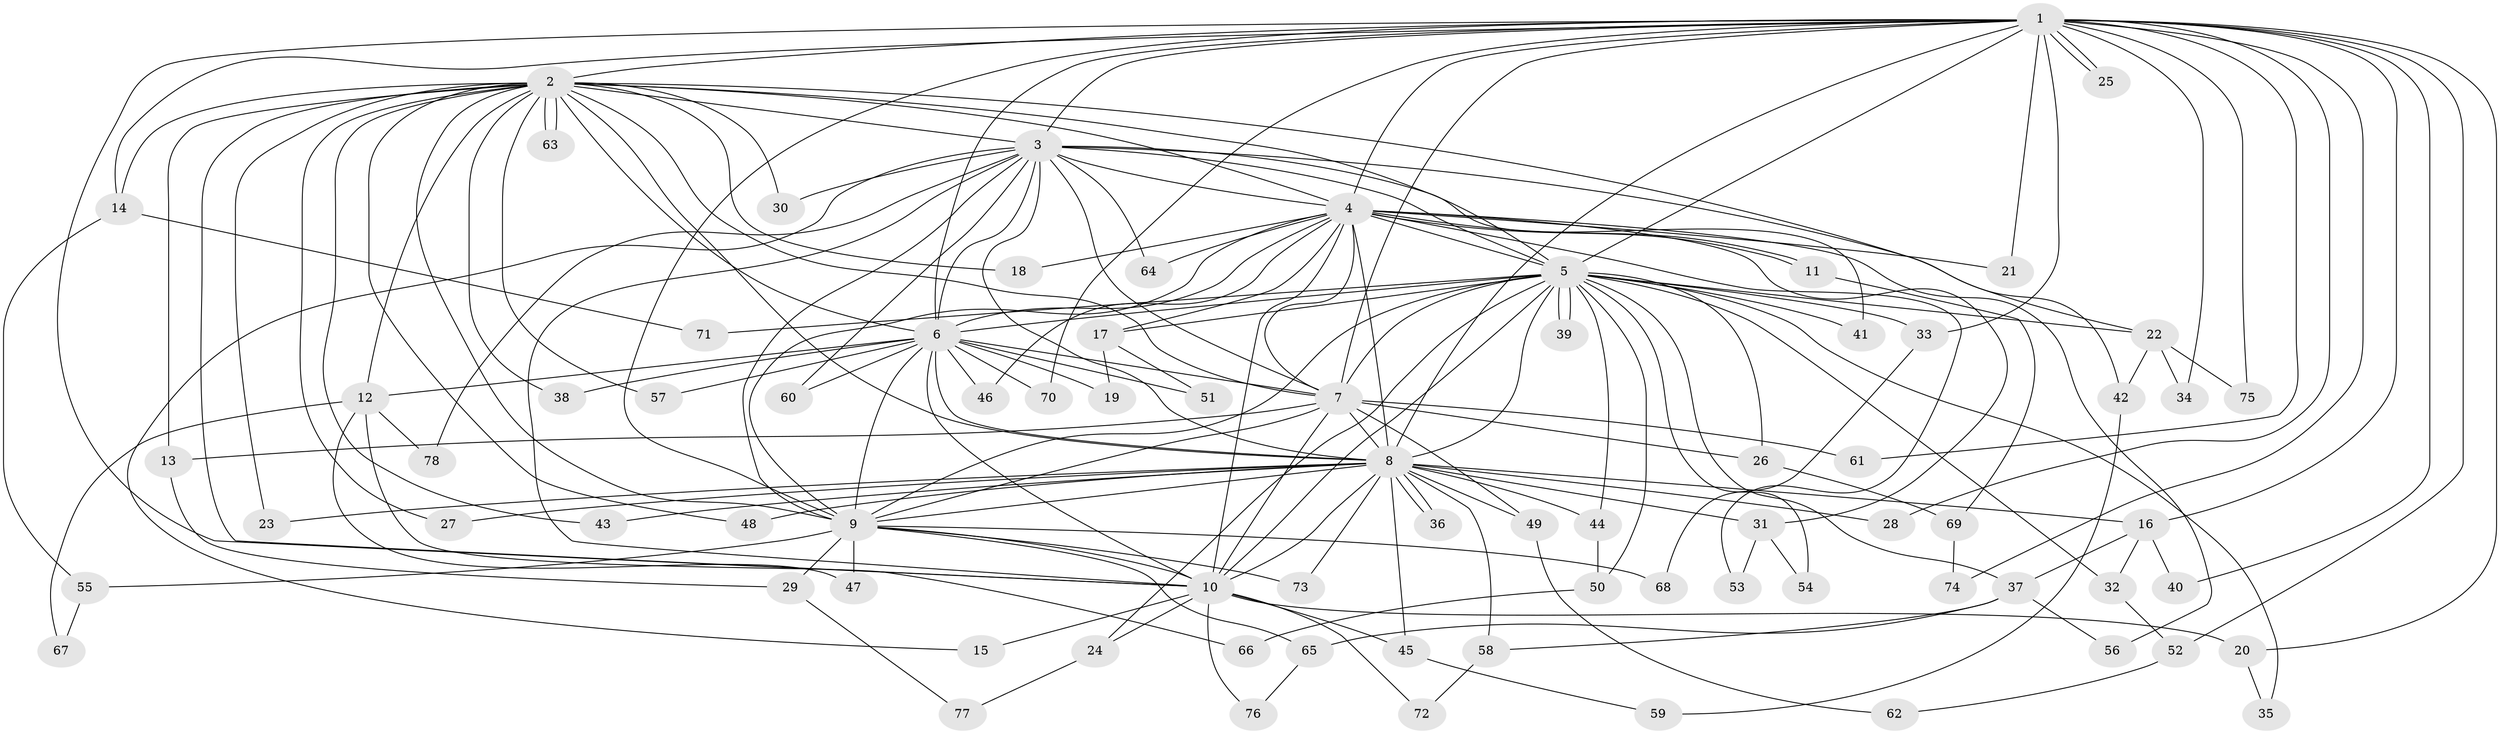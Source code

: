 // coarse degree distribution, {6: 0.03225806451612903, 1: 0.4838709677419355, 2: 0.41935483870967744, 15: 0.03225806451612903, 26: 0.03225806451612903}
// Generated by graph-tools (version 1.1) at 2025/49/03/04/25 21:49:49]
// undirected, 78 vertices, 181 edges
graph export_dot {
graph [start="1"]
  node [color=gray90,style=filled];
  1;
  2;
  3;
  4;
  5;
  6;
  7;
  8;
  9;
  10;
  11;
  12;
  13;
  14;
  15;
  16;
  17;
  18;
  19;
  20;
  21;
  22;
  23;
  24;
  25;
  26;
  27;
  28;
  29;
  30;
  31;
  32;
  33;
  34;
  35;
  36;
  37;
  38;
  39;
  40;
  41;
  42;
  43;
  44;
  45;
  46;
  47;
  48;
  49;
  50;
  51;
  52;
  53;
  54;
  55;
  56;
  57;
  58;
  59;
  60;
  61;
  62;
  63;
  64;
  65;
  66;
  67;
  68;
  69;
  70;
  71;
  72;
  73;
  74;
  75;
  76;
  77;
  78;
  1 -- 2;
  1 -- 3;
  1 -- 4;
  1 -- 5;
  1 -- 6;
  1 -- 7;
  1 -- 8;
  1 -- 9;
  1 -- 10;
  1 -- 14;
  1 -- 16;
  1 -- 20;
  1 -- 21;
  1 -- 25;
  1 -- 25;
  1 -- 28;
  1 -- 33;
  1 -- 34;
  1 -- 40;
  1 -- 52;
  1 -- 61;
  1 -- 70;
  1 -- 74;
  1 -- 75;
  2 -- 3;
  2 -- 4;
  2 -- 5;
  2 -- 6;
  2 -- 7;
  2 -- 8;
  2 -- 9;
  2 -- 10;
  2 -- 12;
  2 -- 13;
  2 -- 14;
  2 -- 18;
  2 -- 23;
  2 -- 27;
  2 -- 30;
  2 -- 38;
  2 -- 42;
  2 -- 43;
  2 -- 48;
  2 -- 57;
  2 -- 63;
  2 -- 63;
  3 -- 4;
  3 -- 5;
  3 -- 6;
  3 -- 7;
  3 -- 8;
  3 -- 9;
  3 -- 10;
  3 -- 15;
  3 -- 22;
  3 -- 30;
  3 -- 41;
  3 -- 60;
  3 -- 64;
  3 -- 78;
  4 -- 5;
  4 -- 6;
  4 -- 7;
  4 -- 8;
  4 -- 9;
  4 -- 10;
  4 -- 11;
  4 -- 11;
  4 -- 17;
  4 -- 18;
  4 -- 21;
  4 -- 31;
  4 -- 46;
  4 -- 53;
  4 -- 56;
  4 -- 64;
  5 -- 6;
  5 -- 7;
  5 -- 8;
  5 -- 9;
  5 -- 10;
  5 -- 17;
  5 -- 22;
  5 -- 24;
  5 -- 26;
  5 -- 32;
  5 -- 33;
  5 -- 35;
  5 -- 37;
  5 -- 39;
  5 -- 39;
  5 -- 41;
  5 -- 44;
  5 -- 50;
  5 -- 54;
  5 -- 71;
  6 -- 7;
  6 -- 8;
  6 -- 9;
  6 -- 10;
  6 -- 12;
  6 -- 19;
  6 -- 38;
  6 -- 46;
  6 -- 51;
  6 -- 57;
  6 -- 60;
  6 -- 70;
  7 -- 8;
  7 -- 9;
  7 -- 10;
  7 -- 13;
  7 -- 26;
  7 -- 49;
  7 -- 61;
  8 -- 9;
  8 -- 10;
  8 -- 16;
  8 -- 23;
  8 -- 27;
  8 -- 28;
  8 -- 31;
  8 -- 36;
  8 -- 36;
  8 -- 43;
  8 -- 44;
  8 -- 45;
  8 -- 48;
  8 -- 49;
  8 -- 58;
  8 -- 73;
  9 -- 10;
  9 -- 29;
  9 -- 47;
  9 -- 55;
  9 -- 65;
  9 -- 68;
  9 -- 73;
  10 -- 15;
  10 -- 20;
  10 -- 24;
  10 -- 45;
  10 -- 72;
  10 -- 76;
  11 -- 69;
  12 -- 47;
  12 -- 66;
  12 -- 67;
  12 -- 78;
  13 -- 29;
  14 -- 55;
  14 -- 71;
  16 -- 32;
  16 -- 37;
  16 -- 40;
  17 -- 19;
  17 -- 51;
  20 -- 35;
  22 -- 34;
  22 -- 42;
  22 -- 75;
  24 -- 77;
  26 -- 69;
  29 -- 77;
  31 -- 53;
  31 -- 54;
  32 -- 52;
  33 -- 68;
  37 -- 56;
  37 -- 58;
  37 -- 65;
  42 -- 59;
  44 -- 50;
  45 -- 59;
  49 -- 62;
  50 -- 66;
  52 -- 62;
  55 -- 67;
  58 -- 72;
  65 -- 76;
  69 -- 74;
}
